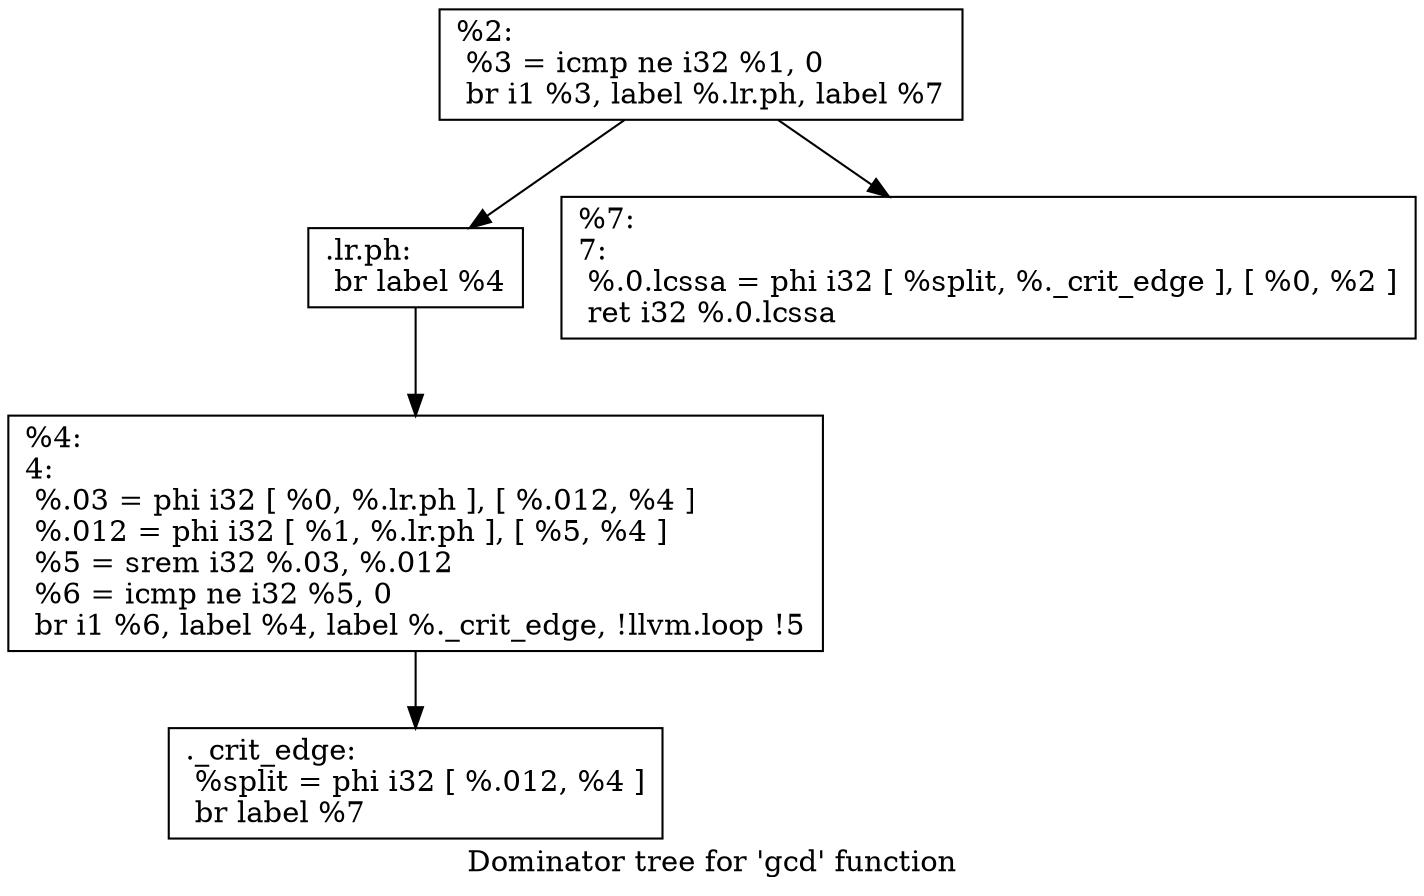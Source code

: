 digraph "Dominator tree for 'gcd' function" {
	label="Dominator tree for 'gcd' function";

	Node0x15371f970 [shape=record,label="{%2:\l  %3 = icmp ne i32 %1, 0\l  br i1 %3, label %.lr.ph, label %7\l}"];
	Node0x15371f970 -> Node0x15371f9c0;
	Node0x15371f970 -> Node0x15371fab0;
	Node0x15371f9c0 [shape=record,label="{.lr.ph:                                           \l  br label %4\l}"];
	Node0x15371f9c0 -> Node0x15371fa10;
	Node0x15371fa10 [shape=record,label="{%4:\l4:                                                \l  %.03 = phi i32 [ %0, %.lr.ph ], [ %.012, %4 ]\l  %.012 = phi i32 [ %1, %.lr.ph ], [ %5, %4 ]\l  %5 = srem i32 %.03, %.012\l  %6 = icmp ne i32 %5, 0\l  br i1 %6, label %4, label %._crit_edge, !llvm.loop !5\l}"];
	Node0x15371fa10 -> Node0x15371fa60;
	Node0x15371fa60 [shape=record,label="{._crit_edge:                                      \l  %split = phi i32 [ %.012, %4 ]\l  br label %7\l}"];
	Node0x15371fab0 [shape=record,label="{%7:\l7:                                                \l  %.0.lcssa = phi i32 [ %split, %._crit_edge ], [ %0, %2 ]\l  ret i32 %.0.lcssa\l}"];
}
